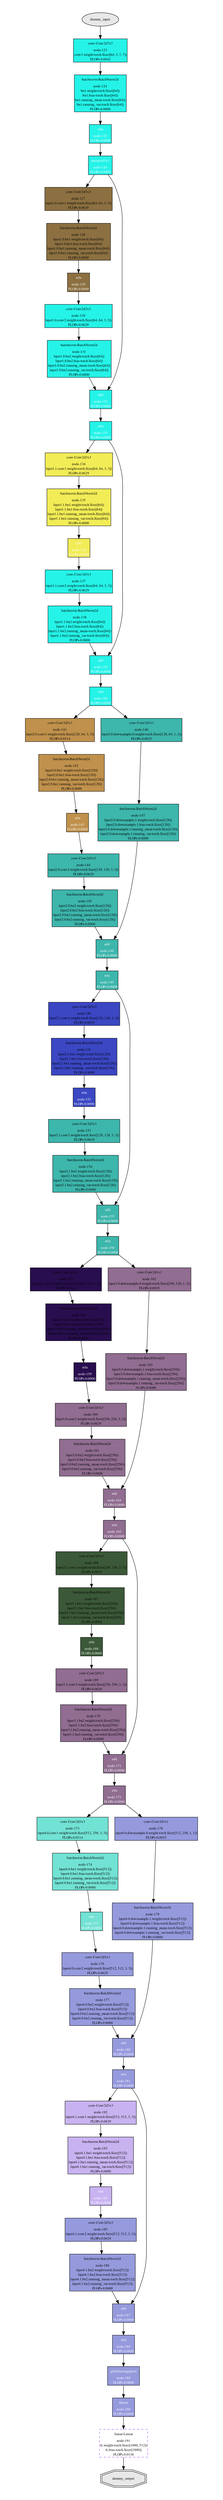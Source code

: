 digraph {
	graph [bgcolor="#FFFFFF" color="#000000" fontcolor="#000000" fontname=Times fontsize=10 margin="0,0" pad="1.0,0.5" rankdir=TB]
	edge [color="#000000" fontcolor="#000000" fontname=Times fontsize=10 style=solid]
	node [color="#000000" fillcolor="#25f3e8" fontcolor="#000000" fontname=Times fontsize=10 margin="0,0" shape=box style=filled]
	"node-123" [label=<<table border='0' cellborder='0' cellpadding='0'><tr><td cellpadding='6'>conv-Conv2d7x7</td></tr><tr><td>node-123</td></tr><tr><td>conv1.weight-torch.Size([64, 3, 7, 7])</td></tr><tr><td>FLOPs-0.0642</td></tr></table>>]
	node [color="#000000" fillcolor="#25f3e8" fontcolor="#000000" fontname=Times fontsize=10 margin="0,0" shape=box style=filled]
	"node-124" [label=<<table border='0' cellborder='0' cellpadding='0'><tr><td cellpadding='6'>batchnorm-BatchNorm2d</td></tr><tr><td>node-124</td></tr><tr><td>bn1.weight-torch.Size([64])</td></tr><tr><td>bn1.bias-torch.Size([64])</td></tr><tr><td>bn1.running_mean-torch.Size([64])</td></tr><tr><td>bn1.running_var-torch.Size([64])</td></tr><tr><td>FLOPs-0.0000</td></tr></table>>]
	node [color="#000000" fillcolor="#25f3e8" fontcolor="#FFFFFF" fontname=Times fontsize=10 margin="0,0" shape=box style=filled]
	"node-125" [label=<<table border='0' cellborder='0' cellpadding='0'><tr><td cellpadding='6'>relu</td></tr><tr><td>node-125</td></tr><tr><td>FLOPs-0.0000</td></tr></table>>]
	node [color="#000000" fillcolor="#25f3e8" fontcolor="#FFFFFF" fontname=Times fontsize=10 margin="0,0" shape=box style=filled]
	"node-126" [label=<<table border='0' cellborder='0' cellpadding='0'><tr><td cellpadding='6'>maxpool3x3</td></tr><tr><td>node-126</td></tr><tr><td>FLOPs-0.0000</td></tr></table>>]
	node [color="#000000" fillcolor="#8c7041" fontcolor="#000000" fontname=Times fontsize=10 margin="0,0" shape=box style=filled]
	"node-127" [label=<<table border='0' cellborder='0' cellpadding='0'><tr><td cellpadding='6'>conv-Conv2d3x3</td></tr><tr><td>node-127</td></tr><tr><td>layer1.0.conv1.weight-torch.Size([64, 64, 3, 3])</td></tr><tr><td>FLOPs-0.0629</td></tr></table>>]
	node [color="#000000" fillcolor="#8c7041" fontcolor="#000000" fontname=Times fontsize=10 margin="0,0" shape=box style=filled]
	"node-128" [label=<<table border='0' cellborder='0' cellpadding='0'><tr><td cellpadding='6'>batchnorm-BatchNorm2d</td></tr><tr><td>node-128</td></tr><tr><td>layer1.0.bn1.weight-torch.Size([64])</td></tr><tr><td>layer1.0.bn1.bias-torch.Size([64])</td></tr><tr><td>layer1.0.bn1.running_mean-torch.Size([64])</td></tr><tr><td>layer1.0.bn1.running_var-torch.Size([64])</td></tr><tr><td>FLOPs-0.0000</td></tr></table>>]
	node [color="#000000" fillcolor="#8c7041" fontcolor="#FFFFFF" fontname=Times fontsize=10 margin="0,0" shape=box style=filled]
	"node-129" [label=<<table border='0' cellborder='0' cellpadding='0'><tr><td cellpadding='6'>relu</td></tr><tr><td>node-129</td></tr><tr><td>FLOPs-0.0000</td></tr></table>>]
	node [color="#000000" fillcolor="#25f3e8" fontcolor="#000000" fontname=Times fontsize=10 margin="0,0" shape=box style=filled]
	"node-130" [label=<<table border='0' cellborder='0' cellpadding='0'><tr><td cellpadding='6'>conv-Conv2d3x3</td></tr><tr><td>node-130</td></tr><tr><td>layer1.0.conv2.weight-torch.Size([64, 64, 3, 3])</td></tr><tr><td>FLOPs-0.0629</td></tr></table>>]
	node [color="#000000" fillcolor="#25f3e8" fontcolor="#000000" fontname=Times fontsize=10 margin="0,0" shape=box style=filled]
	"node-131" [label=<<table border='0' cellborder='0' cellpadding='0'><tr><td cellpadding='6'>batchnorm-BatchNorm2d</td></tr><tr><td>node-131</td></tr><tr><td>layer1.0.bn2.weight-torch.Size([64])</td></tr><tr><td>layer1.0.bn2.bias-torch.Size([64])</td></tr><tr><td>layer1.0.bn2.running_mean-torch.Size([64])</td></tr><tr><td>layer1.0.bn2.running_var-torch.Size([64])</td></tr><tr><td>FLOPs-0.0000</td></tr></table>>]
	node [color="#000000" fillcolor="#25f3e8" fontcolor="#FFFFFF" fontname=Times fontsize=10 margin="0,0" shape=box style=filled]
	"node-132" [label=<<table border='0' cellborder='0' cellpadding='0'><tr><td cellpadding='6'>add</td></tr><tr><td>node-132</td></tr><tr><td>FLOPs-0.0000</td></tr></table>>]
	node [color="#000000" fillcolor="#25f3e8" fontcolor="#FFFFFF" fontname=Times fontsize=10 margin="0,0" shape=box style=filled]
	"node-133" [label=<<table border='0' cellborder='0' cellpadding='0'><tr><td cellpadding='6'>relu</td></tr><tr><td>node-133</td></tr><tr><td>FLOPs-0.0000</td></tr></table>>]
	node [color="#000000" fillcolor="#f2ec57" fontcolor="#000000" fontname=Times fontsize=10 margin="0,0" shape=box style=filled]
	"node-134" [label=<<table border='0' cellborder='0' cellpadding='0'><tr><td cellpadding='6'>conv-Conv2d3x3</td></tr><tr><td>node-134</td></tr><tr><td>layer1.1.conv1.weight-torch.Size([64, 64, 3, 3])</td></tr><tr><td>FLOPs-0.0629</td></tr></table>>]
	node [color="#000000" fillcolor="#f2ec57" fontcolor="#000000" fontname=Times fontsize=10 margin="0,0" shape=box style=filled]
	"node-135" [label=<<table border='0' cellborder='0' cellpadding='0'><tr><td cellpadding='6'>batchnorm-BatchNorm2d</td></tr><tr><td>node-135</td></tr><tr><td>layer1.1.bn1.weight-torch.Size([64])</td></tr><tr><td>layer1.1.bn1.bias-torch.Size([64])</td></tr><tr><td>layer1.1.bn1.running_mean-torch.Size([64])</td></tr><tr><td>layer1.1.bn1.running_var-torch.Size([64])</td></tr><tr><td>FLOPs-0.0000</td></tr></table>>]
	node [color="#000000" fillcolor="#f2ec57" fontcolor="#FFFFFF" fontname=Times fontsize=10 margin="0,0" shape=box style=filled]
	"node-136" [label=<<table border='0' cellborder='0' cellpadding='0'><tr><td cellpadding='6'>relu</td></tr><tr><td>node-136</td></tr><tr><td>FLOPs-0.0000</td></tr></table>>]
	node [color="#000000" fillcolor="#25f3e8" fontcolor="#000000" fontname=Times fontsize=10 margin="0,0" shape=box style=filled]
	"node-137" [label=<<table border='0' cellborder='0' cellpadding='0'><tr><td cellpadding='6'>conv-Conv2d3x3</td></tr><tr><td>node-137</td></tr><tr><td>layer1.1.conv2.weight-torch.Size([64, 64, 3, 3])</td></tr><tr><td>FLOPs-0.0629</td></tr></table>>]
	node [color="#000000" fillcolor="#25f3e8" fontcolor="#000000" fontname=Times fontsize=10 margin="0,0" shape=box style=filled]
	"node-138" [label=<<table border='0' cellborder='0' cellpadding='0'><tr><td cellpadding='6'>batchnorm-BatchNorm2d</td></tr><tr><td>node-138</td></tr><tr><td>layer1.1.bn2.weight-torch.Size([64])</td></tr><tr><td>layer1.1.bn2.bias-torch.Size([64])</td></tr><tr><td>layer1.1.bn2.running_mean-torch.Size([64])</td></tr><tr><td>layer1.1.bn2.running_var-torch.Size([64])</td></tr><tr><td>FLOPs-0.0000</td></tr></table>>]
	node [color="#000000" fillcolor="#25f3e8" fontcolor="#FFFFFF" fontname=Times fontsize=10 margin="0,0" shape=box style=filled]
	"node-139" [label=<<table border='0' cellborder='0' cellpadding='0'><tr><td cellpadding='6'>add</td></tr><tr><td>node-139</td></tr><tr><td>FLOPs-0.0000</td></tr></table>>]
	node [color="#000000" fillcolor="#25f3e8" fontcolor="#FFFFFF" fontname=Times fontsize=10 margin="0,0" shape=box style=filled]
	"node-140" [label=<<table border='0' cellborder='0' cellpadding='0'><tr><td cellpadding='6'>relu</td></tr><tr><td>node-140</td></tr><tr><td>FLOPs-0.0000</td></tr></table>>]
	node [color="#000000" fillcolor="#bf914c" fontcolor="#000000" fontname=Times fontsize=10 margin="0,0" shape=box style=filled]
	"node-141" [label=<<table border='0' cellborder='0' cellpadding='0'><tr><td cellpadding='6'>conv-Conv2d3x3</td></tr><tr><td>node-141</td></tr><tr><td>layer2.0.conv1.weight-torch.Size([128, 64, 3, 3])</td></tr><tr><td>FLOPs-0.0314</td></tr></table>>]
	node [color="#000000" fillcolor="#bf914c" fontcolor="#000000" fontname=Times fontsize=10 margin="0,0" shape=box style=filled]
	"node-142" [label=<<table border='0' cellborder='0' cellpadding='0'><tr><td cellpadding='6'>batchnorm-BatchNorm2d</td></tr><tr><td>node-142</td></tr><tr><td>layer2.0.bn1.weight-torch.Size([128])</td></tr><tr><td>layer2.0.bn1.bias-torch.Size([128])</td></tr><tr><td>layer2.0.bn1.running_mean-torch.Size([128])</td></tr><tr><td>layer2.0.bn1.running_var-torch.Size([128])</td></tr><tr><td>FLOPs-0.0000</td></tr></table>>]
	node [color="#000000" fillcolor="#bf914c" fontcolor="#FFFFFF" fontname=Times fontsize=10 margin="0,0" shape=box style=filled]
	"node-143" [label=<<table border='0' cellborder='0' cellpadding='0'><tr><td cellpadding='6'>relu</td></tr><tr><td>node-143</td></tr><tr><td>FLOPs-0.0000</td></tr></table>>]
	node [color="#000000" fillcolor="#3db6ac" fontcolor="#000000" fontname=Times fontsize=10 margin="0,0" shape=box style=filled]
	"node-144" [label=<<table border='0' cellborder='0' cellpadding='0'><tr><td cellpadding='6'>conv-Conv2d3x3</td></tr><tr><td>node-144</td></tr><tr><td>layer2.0.conv2.weight-torch.Size([128, 128, 3, 3])</td></tr><tr><td>FLOPs-0.0629</td></tr></table>>]
	node [color="#000000" fillcolor="#3db6ac" fontcolor="#000000" fontname=Times fontsize=10 margin="0,0" shape=box style=filled]
	"node-145" [label=<<table border='0' cellborder='0' cellpadding='0'><tr><td cellpadding='6'>batchnorm-BatchNorm2d</td></tr><tr><td>node-145</td></tr><tr><td>layer2.0.bn2.weight-torch.Size([128])</td></tr><tr><td>layer2.0.bn2.bias-torch.Size([128])</td></tr><tr><td>layer2.0.bn2.running_mean-torch.Size([128])</td></tr><tr><td>layer2.0.bn2.running_var-torch.Size([128])</td></tr><tr><td>FLOPs-0.0000</td></tr></table>>]
	node [color="#000000" fillcolor="#3db6ac" fontcolor="#000000" fontname=Times fontsize=10 margin="0,0" shape=box style=filled]
	"node-146" [label=<<table border='0' cellborder='0' cellpadding='0'><tr><td cellpadding='6'>conv-Conv2d1x1</td></tr><tr><td>node-146</td></tr><tr><td>layer2.0.downsample.0.weight-torch.Size([128, 64, 1, 1])</td></tr><tr><td>FLOPs-0.0035</td></tr></table>>]
	node [color="#000000" fillcolor="#3db6ac" fontcolor="#000000" fontname=Times fontsize=10 margin="0,0" shape=box style=filled]
	"node-147" [label=<<table border='0' cellborder='0' cellpadding='0'><tr><td cellpadding='6'>batchnorm-BatchNorm2d</td></tr><tr><td>node-147</td></tr><tr><td>layer2.0.downsample.1.weight-torch.Size([128])</td></tr><tr><td>layer2.0.downsample.1.bias-torch.Size([128])</td></tr><tr><td>layer2.0.downsample.1.running_mean-torch.Size([128])</td></tr><tr><td>layer2.0.downsample.1.running_var-torch.Size([128])</td></tr><tr><td>FLOPs-0.0000</td></tr></table>>]
	node [color="#000000" fillcolor="#3db6ac" fontcolor="#FFFFFF" fontname=Times fontsize=10 margin="0,0" shape=box style=filled]
	"node-148" [label=<<table border='0' cellborder='0' cellpadding='0'><tr><td cellpadding='6'>add</td></tr><tr><td>node-148</td></tr><tr><td>FLOPs-0.0000</td></tr></table>>]
	node [color="#000000" fillcolor="#3db6ac" fontcolor="#FFFFFF" fontname=Times fontsize=10 margin="0,0" shape=box style=filled]
	"node-149" [label=<<table border='0' cellborder='0' cellpadding='0'><tr><td cellpadding='6'>relu</td></tr><tr><td>node-149</td></tr><tr><td>FLOPs-0.0000</td></tr></table>>]
	node [color="#000000" fillcolor="#3b47c3" fontcolor="#000000" fontname=Times fontsize=10 margin="0,0" shape=box style=filled]
	"node-150" [label=<<table border='0' cellborder='0' cellpadding='0'><tr><td cellpadding='6'>conv-Conv2d3x3</td></tr><tr><td>node-150</td></tr><tr><td>layer2.1.conv1.weight-torch.Size([128, 128, 3, 3])</td></tr><tr><td>FLOPs-0.0629</td></tr></table>>]
	node [color="#000000" fillcolor="#3b47c3" fontcolor="#000000" fontname=Times fontsize=10 margin="0,0" shape=box style=filled]
	"node-151" [label=<<table border='0' cellborder='0' cellpadding='0'><tr><td cellpadding='6'>batchnorm-BatchNorm2d</td></tr><tr><td>node-151</td></tr><tr><td>layer2.1.bn1.weight-torch.Size([128])</td></tr><tr><td>layer2.1.bn1.bias-torch.Size([128])</td></tr><tr><td>layer2.1.bn1.running_mean-torch.Size([128])</td></tr><tr><td>layer2.1.bn1.running_var-torch.Size([128])</td></tr><tr><td>FLOPs-0.0000</td></tr></table>>]
	node [color="#000000" fillcolor="#3b47c3" fontcolor="#FFFFFF" fontname=Times fontsize=10 margin="0,0" shape=box style=filled]
	"node-152" [label=<<table border='0' cellborder='0' cellpadding='0'><tr><td cellpadding='6'>relu</td></tr><tr><td>node-152</td></tr><tr><td>FLOPs-0.0000</td></tr></table>>]
	node [color="#000000" fillcolor="#3db6ac" fontcolor="#000000" fontname=Times fontsize=10 margin="0,0" shape=box style=filled]
	"node-153" [label=<<table border='0' cellborder='0' cellpadding='0'><tr><td cellpadding='6'>conv-Conv2d3x3</td></tr><tr><td>node-153</td></tr><tr><td>layer2.1.conv2.weight-torch.Size([128, 128, 3, 3])</td></tr><tr><td>FLOPs-0.0629</td></tr></table>>]
	node [color="#000000" fillcolor="#3db6ac" fontcolor="#000000" fontname=Times fontsize=10 margin="0,0" shape=box style=filled]
	"node-154" [label=<<table border='0' cellborder='0' cellpadding='0'><tr><td cellpadding='6'>batchnorm-BatchNorm2d</td></tr><tr><td>node-154</td></tr><tr><td>layer2.1.bn2.weight-torch.Size([128])</td></tr><tr><td>layer2.1.bn2.bias-torch.Size([128])</td></tr><tr><td>layer2.1.bn2.running_mean-torch.Size([128])</td></tr><tr><td>layer2.1.bn2.running_var-torch.Size([128])</td></tr><tr><td>FLOPs-0.0000</td></tr></table>>]
	node [color="#000000" fillcolor="#3db6ac" fontcolor="#FFFFFF" fontname=Times fontsize=10 margin="0,0" shape=box style=filled]
	"node-155" [label=<<table border='0' cellborder='0' cellpadding='0'><tr><td cellpadding='6'>add</td></tr><tr><td>node-155</td></tr><tr><td>FLOPs-0.0000</td></tr></table>>]
	node [color="#000000" fillcolor="#3db6ac" fontcolor="#FFFFFF" fontname=Times fontsize=10 margin="0,0" shape=box style=filled]
	"node-156" [label=<<table border='0' cellborder='0' cellpadding='0'><tr><td cellpadding='6'>relu</td></tr><tr><td>node-156</td></tr><tr><td>FLOPs-0.0000</td></tr></table>>]
	node [color="#000000" fillcolor="#280e4e" fontcolor="#000000" fontname=Times fontsize=10 margin="0,0" shape=box style=filled]
	"node-157" [label=<<table border='0' cellborder='0' cellpadding='0'><tr><td cellpadding='6'>conv-Conv2d3x3</td></tr><tr><td>node-157</td></tr><tr><td>layer3.0.conv1.weight-torch.Size([256, 128, 3, 3])</td></tr><tr><td>FLOPs-0.0314</td></tr></table>>]
	node [color="#000000" fillcolor="#280e4e" fontcolor="#000000" fontname=Times fontsize=10 margin="0,0" shape=box style=filled]
	"node-158" [label=<<table border='0' cellborder='0' cellpadding='0'><tr><td cellpadding='6'>batchnorm-BatchNorm2d</td></tr><tr><td>node-158</td></tr><tr><td>layer3.0.bn1.weight-torch.Size([256])</td></tr><tr><td>layer3.0.bn1.bias-torch.Size([256])</td></tr><tr><td>layer3.0.bn1.running_mean-torch.Size([256])</td></tr><tr><td>layer3.0.bn1.running_var-torch.Size([256])</td></tr><tr><td>FLOPs-0.0000</td></tr></table>>]
	node [color="#000000" fillcolor="#280e4e" fontcolor="#FFFFFF" fontname=Times fontsize=10 margin="0,0" shape=box style=filled]
	"node-159" [label=<<table border='0' cellborder='0' cellpadding='0'><tr><td cellpadding='6'>relu</td></tr><tr><td>node-159</td></tr><tr><td>FLOPs-0.0000</td></tr></table>>]
	node [color="#000000" fillcolor="#906d91" fontcolor="#000000" fontname=Times fontsize=10 margin="0,0" shape=box style=filled]
	"node-160" [label=<<table border='0' cellborder='0' cellpadding='0'><tr><td cellpadding='6'>conv-Conv2d3x3</td></tr><tr><td>node-160</td></tr><tr><td>layer3.0.conv2.weight-torch.Size([256, 256, 3, 3])</td></tr><tr><td>FLOPs-0.0629</td></tr></table>>]
	node [color="#000000" fillcolor="#906d91" fontcolor="#000000" fontname=Times fontsize=10 margin="0,0" shape=box style=filled]
	"node-161" [label=<<table border='0' cellborder='0' cellpadding='0'><tr><td cellpadding='6'>batchnorm-BatchNorm2d</td></tr><tr><td>node-161</td></tr><tr><td>layer3.0.bn2.weight-torch.Size([256])</td></tr><tr><td>layer3.0.bn2.bias-torch.Size([256])</td></tr><tr><td>layer3.0.bn2.running_mean-torch.Size([256])</td></tr><tr><td>layer3.0.bn2.running_var-torch.Size([256])</td></tr><tr><td>FLOPs-0.0000</td></tr></table>>]
	node [color="#000000" fillcolor="#906d91" fontcolor="#000000" fontname=Times fontsize=10 margin="0,0" shape=box style=filled]
	"node-162" [label=<<table border='0' cellborder='0' cellpadding='0'><tr><td cellpadding='6'>conv-Conv2d1x1</td></tr><tr><td>node-162</td></tr><tr><td>layer3.0.downsample.0.weight-torch.Size([256, 128, 1, 1])</td></tr><tr><td>FLOPs-0.0035</td></tr></table>>]
	node [color="#000000" fillcolor="#906d91" fontcolor="#000000" fontname=Times fontsize=10 margin="0,0" shape=box style=filled]
	"node-163" [label=<<table border='0' cellborder='0' cellpadding='0'><tr><td cellpadding='6'>batchnorm-BatchNorm2d</td></tr><tr><td>node-163</td></tr><tr><td>layer3.0.downsample.1.weight-torch.Size([256])</td></tr><tr><td>layer3.0.downsample.1.bias-torch.Size([256])</td></tr><tr><td>layer3.0.downsample.1.running_mean-torch.Size([256])</td></tr><tr><td>layer3.0.downsample.1.running_var-torch.Size([256])</td></tr><tr><td>FLOPs-0.0000</td></tr></table>>]
	node [color="#000000" fillcolor="#906d91" fontcolor="#FFFFFF" fontname=Times fontsize=10 margin="0,0" shape=box style=filled]
	"node-164" [label=<<table border='0' cellborder='0' cellpadding='0'><tr><td cellpadding='6'>add</td></tr><tr><td>node-164</td></tr><tr><td>FLOPs-0.0000</td></tr></table>>]
	node [color="#000000" fillcolor="#906d91" fontcolor="#FFFFFF" fontname=Times fontsize=10 margin="0,0" shape=box style=filled]
	"node-165" [label=<<table border='0' cellborder='0' cellpadding='0'><tr><td cellpadding='6'>relu</td></tr><tr><td>node-165</td></tr><tr><td>FLOPs-0.0000</td></tr></table>>]
	node [color="#000000" fillcolor="#3b5938" fontcolor="#000000" fontname=Times fontsize=10 margin="0,0" shape=box style=filled]
	"node-166" [label=<<table border='0' cellborder='0' cellpadding='0'><tr><td cellpadding='6'>conv-Conv2d3x3</td></tr><tr><td>node-166</td></tr><tr><td>layer3.1.conv1.weight-torch.Size([256, 256, 3, 3])</td></tr><tr><td>FLOPs-0.0629</td></tr></table>>]
	node [color="#000000" fillcolor="#3b5938" fontcolor="#000000" fontname=Times fontsize=10 margin="0,0" shape=box style=filled]
	"node-167" [label=<<table border='0' cellborder='0' cellpadding='0'><tr><td cellpadding='6'>batchnorm-BatchNorm2d</td></tr><tr><td>node-167</td></tr><tr><td>layer3.1.bn1.weight-torch.Size([256])</td></tr><tr><td>layer3.1.bn1.bias-torch.Size([256])</td></tr><tr><td>layer3.1.bn1.running_mean-torch.Size([256])</td></tr><tr><td>layer3.1.bn1.running_var-torch.Size([256])</td></tr><tr><td>FLOPs-0.0000</td></tr></table>>]
	node [color="#000000" fillcolor="#3b5938" fontcolor="#FFFFFF" fontname=Times fontsize=10 margin="0,0" shape=box style=filled]
	"node-168" [label=<<table border='0' cellborder='0' cellpadding='0'><tr><td cellpadding='6'>relu</td></tr><tr><td>node-168</td></tr><tr><td>FLOPs-0.0000</td></tr></table>>]
	node [color="#000000" fillcolor="#906d91" fontcolor="#000000" fontname=Times fontsize=10 margin="0,0" shape=box style=filled]
	"node-169" [label=<<table border='0' cellborder='0' cellpadding='0'><tr><td cellpadding='6'>conv-Conv2d3x3</td></tr><tr><td>node-169</td></tr><tr><td>layer3.1.conv2.weight-torch.Size([256, 256, 3, 3])</td></tr><tr><td>FLOPs-0.0629</td></tr></table>>]
	node [color="#000000" fillcolor="#906d91" fontcolor="#000000" fontname=Times fontsize=10 margin="0,0" shape=box style=filled]
	"node-170" [label=<<table border='0' cellborder='0' cellpadding='0'><tr><td cellpadding='6'>batchnorm-BatchNorm2d</td></tr><tr><td>node-170</td></tr><tr><td>layer3.1.bn2.weight-torch.Size([256])</td></tr><tr><td>layer3.1.bn2.bias-torch.Size([256])</td></tr><tr><td>layer3.1.bn2.running_mean-torch.Size([256])</td></tr><tr><td>layer3.1.bn2.running_var-torch.Size([256])</td></tr><tr><td>FLOPs-0.0000</td></tr></table>>]
	node [color="#000000" fillcolor="#906d91" fontcolor="#FFFFFF" fontname=Times fontsize=10 margin="0,0" shape=box style=filled]
	"node-171" [label=<<table border='0' cellborder='0' cellpadding='0'><tr><td cellpadding='6'>add</td></tr><tr><td>node-171</td></tr><tr><td>FLOPs-0.0000</td></tr></table>>]
	node [color="#000000" fillcolor="#906d91" fontcolor="#FFFFFF" fontname=Times fontsize=10 margin="0,0" shape=box style=filled]
	"node-172" [label=<<table border='0' cellborder='0' cellpadding='0'><tr><td cellpadding='6'>relu</td></tr><tr><td>node-172</td></tr><tr><td>FLOPs-0.0000</td></tr></table>>]
	node [color="#000000" fillcolor="#72e2d4" fontcolor="#000000" fontname=Times fontsize=10 margin="0,0" shape=box style=filled]
	"node-173" [label=<<table border='0' cellborder='0' cellpadding='0'><tr><td cellpadding='6'>conv-Conv2d3x3</td></tr><tr><td>node-173</td></tr><tr><td>layer4.0.conv1.weight-torch.Size([512, 256, 3, 3])</td></tr><tr><td>FLOPs-0.0314</td></tr></table>>]
	node [color="#000000" fillcolor="#72e2d4" fontcolor="#000000" fontname=Times fontsize=10 margin="0,0" shape=box style=filled]
	"node-174" [label=<<table border='0' cellborder='0' cellpadding='0'><tr><td cellpadding='6'>batchnorm-BatchNorm2d</td></tr><tr><td>node-174</td></tr><tr><td>layer4.0.bn1.weight-torch.Size([512])</td></tr><tr><td>layer4.0.bn1.bias-torch.Size([512])</td></tr><tr><td>layer4.0.bn1.running_mean-torch.Size([512])</td></tr><tr><td>layer4.0.bn1.running_var-torch.Size([512])</td></tr><tr><td>FLOPs-0.0000</td></tr></table>>]
	node [color="#000000" fillcolor="#72e2d4" fontcolor="#FFFFFF" fontname=Times fontsize=10 margin="0,0" shape=box style=filled]
	"node-175" [label=<<table border='0' cellborder='0' cellpadding='0'><tr><td cellpadding='6'>relu</td></tr><tr><td>node-175</td></tr><tr><td>FLOPs-0.0000</td></tr></table>>]
	node [color="#000000" fillcolor="#959add" fontcolor="#000000" fontname=Times fontsize=10 margin="0,0" shape=box style=filled]
	"node-176" [label=<<table border='0' cellborder='0' cellpadding='0'><tr><td cellpadding='6'>conv-Conv2d3x3</td></tr><tr><td>node-176</td></tr><tr><td>layer4.0.conv2.weight-torch.Size([512, 512, 3, 3])</td></tr><tr><td>FLOPs-0.0629</td></tr></table>>]
	node [color="#000000" fillcolor="#959add" fontcolor="#000000" fontname=Times fontsize=10 margin="0,0" shape=box style=filled]
	"node-177" [label=<<table border='0' cellborder='0' cellpadding='0'><tr><td cellpadding='6'>batchnorm-BatchNorm2d</td></tr><tr><td>node-177</td></tr><tr><td>layer4.0.bn2.weight-torch.Size([512])</td></tr><tr><td>layer4.0.bn2.bias-torch.Size([512])</td></tr><tr><td>layer4.0.bn2.running_mean-torch.Size([512])</td></tr><tr><td>layer4.0.bn2.running_var-torch.Size([512])</td></tr><tr><td>FLOPs-0.0000</td></tr></table>>]
	node [color="#000000" fillcolor="#959add" fontcolor="#000000" fontname=Times fontsize=10 margin="0,0" shape=box style=filled]
	"node-178" [label=<<table border='0' cellborder='0' cellpadding='0'><tr><td cellpadding='6'>conv-Conv2d1x1</td></tr><tr><td>node-178</td></tr><tr><td>layer4.0.downsample.0.weight-torch.Size([512, 256, 1, 1])</td></tr><tr><td>FLOPs-0.0035</td></tr></table>>]
	node [color="#000000" fillcolor="#959add" fontcolor="#000000" fontname=Times fontsize=10 margin="0,0" shape=box style=filled]
	"node-179" [label=<<table border='0' cellborder='0' cellpadding='0'><tr><td cellpadding='6'>batchnorm-BatchNorm2d</td></tr><tr><td>node-179</td></tr><tr><td>layer4.0.downsample.1.weight-torch.Size([512])</td></tr><tr><td>layer4.0.downsample.1.bias-torch.Size([512])</td></tr><tr><td>layer4.0.downsample.1.running_mean-torch.Size([512])</td></tr><tr><td>layer4.0.downsample.1.running_var-torch.Size([512])</td></tr><tr><td>FLOPs-0.0000</td></tr></table>>]
	node [color="#000000" fillcolor="#959add" fontcolor="#FFFFFF" fontname=Times fontsize=10 margin="0,0" shape=box style=filled]
	"node-180" [label=<<table border='0' cellborder='0' cellpadding='0'><tr><td cellpadding='6'>add</td></tr><tr><td>node-180</td></tr><tr><td>FLOPs-0.0000</td></tr></table>>]
	node [color="#000000" fillcolor="#959add" fontcolor="#FFFFFF" fontname=Times fontsize=10 margin="0,0" shape=box style=filled]
	"node-181" [label=<<table border='0' cellborder='0' cellpadding='0'><tr><td cellpadding='6'>relu</td></tr><tr><td>node-181</td></tr><tr><td>FLOPs-0.0000</td></tr></table>>]
	node [color="#000000" fillcolor="#c8b3f0" fontcolor="#000000" fontname=Times fontsize=10 margin="0,0" shape=box style=filled]
	"node-182" [label=<<table border='0' cellborder='0' cellpadding='0'><tr><td cellpadding='6'>conv-Conv2d3x3</td></tr><tr><td>node-182</td></tr><tr><td>layer4.1.conv1.weight-torch.Size([512, 512, 3, 3])</td></tr><tr><td>FLOPs-0.0629</td></tr></table>>]
	node [color="#000000" fillcolor="#c8b3f0" fontcolor="#000000" fontname=Times fontsize=10 margin="0,0" shape=box style=filled]
	"node-183" [label=<<table border='0' cellborder='0' cellpadding='0'><tr><td cellpadding='6'>batchnorm-BatchNorm2d</td></tr><tr><td>node-183</td></tr><tr><td>layer4.1.bn1.weight-torch.Size([512])</td></tr><tr><td>layer4.1.bn1.bias-torch.Size([512])</td></tr><tr><td>layer4.1.bn1.running_mean-torch.Size([512])</td></tr><tr><td>layer4.1.bn1.running_var-torch.Size([512])</td></tr><tr><td>FLOPs-0.0000</td></tr></table>>]
	node [color="#000000" fillcolor="#c8b3f0" fontcolor="#FFFFFF" fontname=Times fontsize=10 margin="0,0" shape=box style=filled]
	"node-184" [label=<<table border='0' cellborder='0' cellpadding='0'><tr><td cellpadding='6'>relu</td></tr><tr><td>node-184</td></tr><tr><td>FLOPs-0.0000</td></tr></table>>]
	node [color="#000000" fillcolor="#959add" fontcolor="#000000" fontname=Times fontsize=10 margin="0,0" shape=box style=filled]
	"node-185" [label=<<table border='0' cellborder='0' cellpadding='0'><tr><td cellpadding='6'>conv-Conv2d3x3</td></tr><tr><td>node-185</td></tr><tr><td>layer4.1.conv2.weight-torch.Size([512, 512, 3, 3])</td></tr><tr><td>FLOPs-0.0629</td></tr></table>>]
	node [color="#000000" fillcolor="#959add" fontcolor="#000000" fontname=Times fontsize=10 margin="0,0" shape=box style=filled]
	"node-186" [label=<<table border='0' cellborder='0' cellpadding='0'><tr><td cellpadding='6'>batchnorm-BatchNorm2d</td></tr><tr><td>node-186</td></tr><tr><td>layer4.1.bn2.weight-torch.Size([512])</td></tr><tr><td>layer4.1.bn2.bias-torch.Size([512])</td></tr><tr><td>layer4.1.bn2.running_mean-torch.Size([512])</td></tr><tr><td>layer4.1.bn2.running_var-torch.Size([512])</td></tr><tr><td>FLOPs-0.0000</td></tr></table>>]
	node [color="#000000" fillcolor="#959add" fontcolor="#FFFFFF" fontname=Times fontsize=10 margin="0,0" shape=box style=filled]
	"node-187" [label=<<table border='0' cellborder='0' cellpadding='0'><tr><td cellpadding='6'>add</td></tr><tr><td>node-187</td></tr><tr><td>FLOPs-0.0000</td></tr></table>>]
	node [color="#000000" fillcolor="#959add" fontcolor="#FFFFFF" fontname=Times fontsize=10 margin="0,0" shape=box style=filled]
	"node-188" [label=<<table border='0' cellborder='0' cellpadding='0'><tr><td cellpadding='6'>relu</td></tr><tr><td>node-188</td></tr><tr><td>FLOPs-0.0000</td></tr></table>>]
	node [color="#000000" fillcolor="#959add" fontcolor="#FFFFFF" fontname=Times fontsize=10 margin="0,0" shape=box style=filled]
	"node-189" [label=<<table border='0' cellborder='0' cellpadding='0'><tr><td cellpadding='6'>globalaveragepool</td></tr><tr><td>node-189</td></tr><tr><td>FLOPs-0.0000</td></tr></table>>]
	node [color="#000000" fillcolor="#959add" fontcolor="#FFFFFF" fontname=Times fontsize=10 margin="0,0" shape=box style=filled]
	"node-190" [label=<<table border='0' cellborder='0' cellpadding='0'><tr><td cellpadding='6'>flatten</td></tr><tr><td>node-190</td></tr><tr><td>FLOPs-0.0000</td></tr></table>>]
	node [color="#9240fb" fillcolor="#9240fb" fontcolor="#000000" fontname=Times fontsize=10 margin="0,0" shape=box style=dashed]
	"node-191" [label=<<table border='0' cellborder='0' cellpadding='0'><tr><td cellpadding='6'>linear-Linear</td></tr><tr><td>node-191</td></tr><tr><td>fc.weight-torch.Size([1000, 512])</td></tr><tr><td>fc.bias-torch.Size([1000])</td></tr><tr><td>FLOPs-0.0136</td></tr></table>>]
	node [color="#000000" fillcolor="#E8E8E8" fontcolor="#000000" fontname=Times fontsize=10 margin="0,0" shape=ellipse style=filled]
	dummy_input [label=<<table border='0' cellborder='0' cellpadding='0'><tr><td cellpadding='6'>dummy_input</td></tr></table>>]
	node [color="#000000" fillcolor="#E8E8E8" fontcolor="#000000" fontname=Times fontsize=10 margin="0,0" shape=doubleoctagon style=filled]
	dummy_output [label=<<table border='0' cellborder='0' cellpadding='0'><tr><td cellpadding='6'>dummy_output</td></tr></table>>]
	"node-123" -> "node-124"
	"node-124" -> "node-125"
	"node-125" -> "node-126"
	"node-126" -> "node-127"
	"node-127" -> "node-128"
	"node-128" -> "node-129"
	"node-129" -> "node-130"
	"node-130" -> "node-131"
	"node-131" -> "node-132"
	"node-126" -> "node-132"
	"node-132" -> "node-133"
	"node-133" -> "node-134"
	"node-134" -> "node-135"
	"node-135" -> "node-136"
	"node-136" -> "node-137"
	"node-137" -> "node-138"
	"node-138" -> "node-139"
	"node-133" -> "node-139"
	"node-139" -> "node-140"
	"node-140" -> "node-141"
	"node-141" -> "node-142"
	"node-142" -> "node-143"
	"node-143" -> "node-144"
	"node-144" -> "node-145"
	"node-140" -> "node-146"
	"node-146" -> "node-147"
	"node-145" -> "node-148"
	"node-147" -> "node-148"
	"node-148" -> "node-149"
	"node-149" -> "node-150"
	"node-150" -> "node-151"
	"node-151" -> "node-152"
	"node-152" -> "node-153"
	"node-153" -> "node-154"
	"node-154" -> "node-155"
	"node-149" -> "node-155"
	"node-155" -> "node-156"
	"node-156" -> "node-157"
	"node-157" -> "node-158"
	"node-158" -> "node-159"
	"node-159" -> "node-160"
	"node-160" -> "node-161"
	"node-156" -> "node-162"
	"node-162" -> "node-163"
	"node-161" -> "node-164"
	"node-163" -> "node-164"
	"node-164" -> "node-165"
	"node-165" -> "node-166"
	"node-166" -> "node-167"
	"node-167" -> "node-168"
	"node-168" -> "node-169"
	"node-169" -> "node-170"
	"node-170" -> "node-171"
	"node-165" -> "node-171"
	"node-171" -> "node-172"
	"node-172" -> "node-173"
	"node-173" -> "node-174"
	"node-174" -> "node-175"
	"node-175" -> "node-176"
	"node-176" -> "node-177"
	"node-172" -> "node-178"
	"node-178" -> "node-179"
	"node-177" -> "node-180"
	"node-179" -> "node-180"
	"node-180" -> "node-181"
	"node-181" -> "node-182"
	"node-182" -> "node-183"
	"node-183" -> "node-184"
	"node-184" -> "node-185"
	"node-185" -> "node-186"
	"node-186" -> "node-187"
	"node-181" -> "node-187"
	"node-187" -> "node-188"
	"node-188" -> "node-189"
	"node-189" -> "node-190"
	"node-190" -> "node-191"
	dummy_input -> "node-123"
	"node-191" -> dummy_output
}

